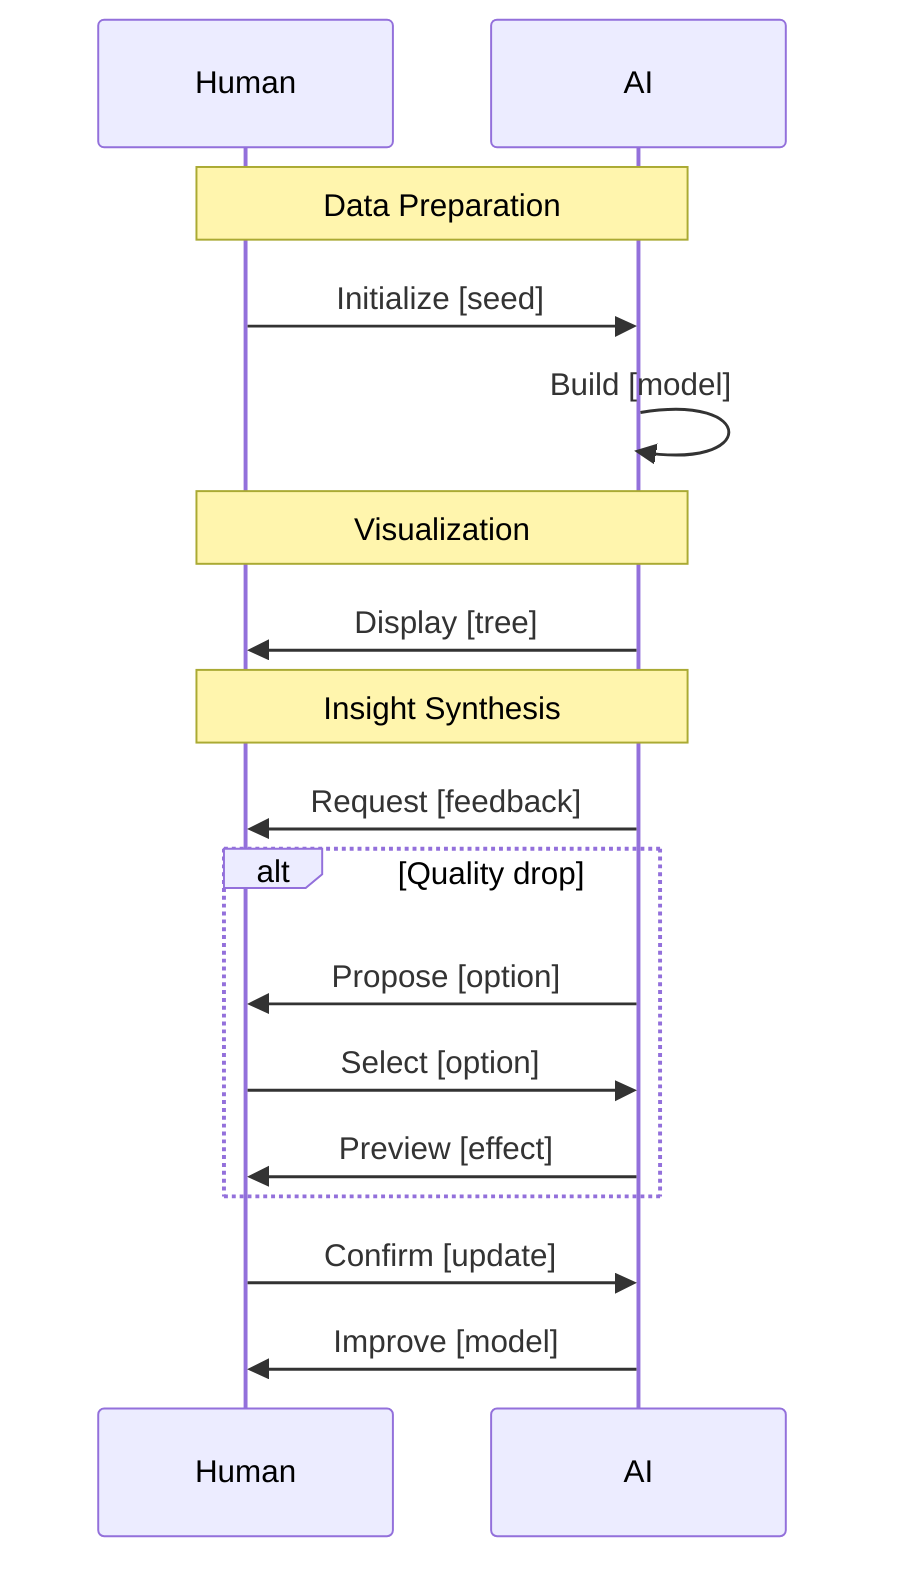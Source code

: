 sequenceDiagram
    participant H as Human
    participant A as AI

    note over H,A: Data Preparation
    H ->> A: Initialize [seed]  
    A ->> A: Build [model]  

    note over H,A: Visualization
    A ->> H: Display [tree]  

    note over H,A: Insight Synthesis
    A ->> H: Request [feedback]  
    alt Quality drop
        A ->> H: Propose [option]  
        H ->> A: Select [option]  
        A ->> H: Preview [effect]  
    end
    H ->> A: Confirm [update]  
    A ->> H: Improve [model]